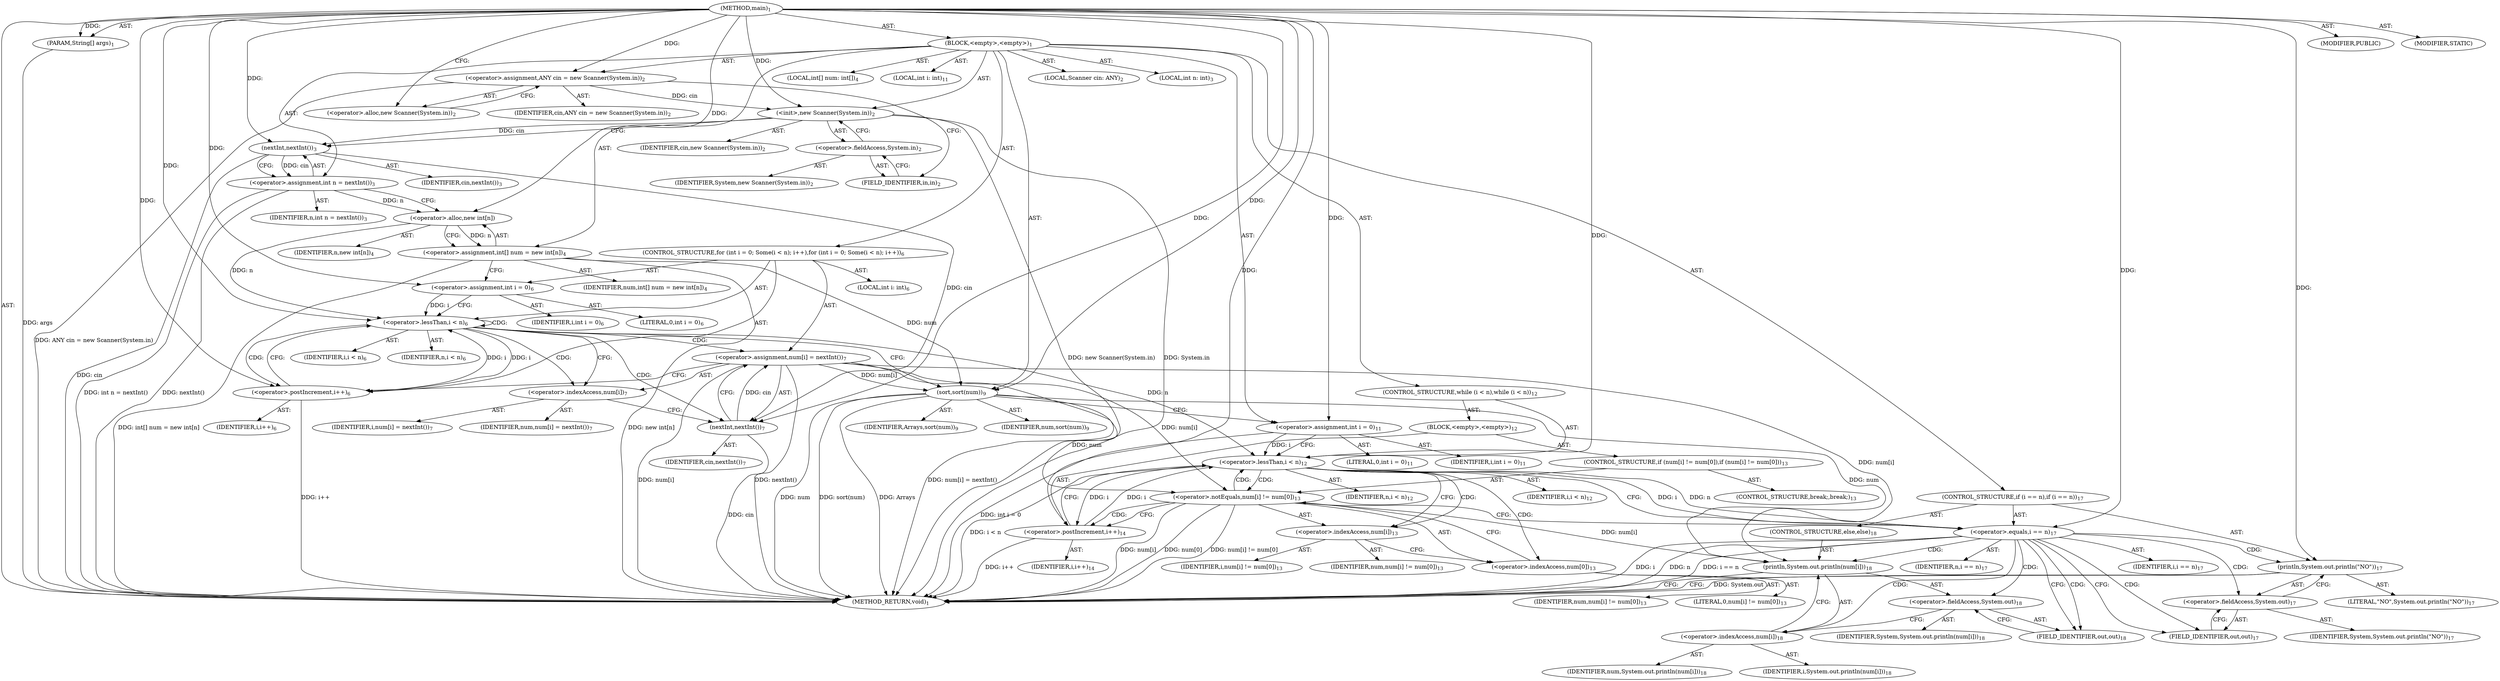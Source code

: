 digraph "main" {  
"19" [label = <(METHOD,main)<SUB>1</SUB>> ]
"20" [label = <(PARAM,String[] args)<SUB>1</SUB>> ]
"21" [label = <(BLOCK,&lt;empty&gt;,&lt;empty&gt;)<SUB>1</SUB>> ]
"4" [label = <(LOCAL,Scanner cin: ANY)<SUB>2</SUB>> ]
"22" [label = <(&lt;operator&gt;.assignment,ANY cin = new Scanner(System.in))<SUB>2</SUB>> ]
"23" [label = <(IDENTIFIER,cin,ANY cin = new Scanner(System.in))<SUB>2</SUB>> ]
"24" [label = <(&lt;operator&gt;.alloc,new Scanner(System.in))<SUB>2</SUB>> ]
"25" [label = <(&lt;init&gt;,new Scanner(System.in))<SUB>2</SUB>> ]
"3" [label = <(IDENTIFIER,cin,new Scanner(System.in))<SUB>2</SUB>> ]
"26" [label = <(&lt;operator&gt;.fieldAccess,System.in)<SUB>2</SUB>> ]
"27" [label = <(IDENTIFIER,System,new Scanner(System.in))<SUB>2</SUB>> ]
"28" [label = <(FIELD_IDENTIFIER,in,in)<SUB>2</SUB>> ]
"29" [label = <(LOCAL,int n: int)<SUB>3</SUB>> ]
"30" [label = <(&lt;operator&gt;.assignment,int n = nextInt())<SUB>3</SUB>> ]
"31" [label = <(IDENTIFIER,n,int n = nextInt())<SUB>3</SUB>> ]
"32" [label = <(nextInt,nextInt())<SUB>3</SUB>> ]
"33" [label = <(IDENTIFIER,cin,nextInt())<SUB>3</SUB>> ]
"34" [label = <(LOCAL,int[] num: int[])<SUB>4</SUB>> ]
"35" [label = <(&lt;operator&gt;.assignment,int[] num = new int[n])<SUB>4</SUB>> ]
"36" [label = <(IDENTIFIER,num,int[] num = new int[n])<SUB>4</SUB>> ]
"37" [label = <(&lt;operator&gt;.alloc,new int[n])> ]
"38" [label = <(IDENTIFIER,n,new int[n])<SUB>4</SUB>> ]
"39" [label = <(CONTROL_STRUCTURE,for (int i = 0; Some(i &lt; n); i++),for (int i = 0; Some(i &lt; n); i++))<SUB>6</SUB>> ]
"40" [label = <(LOCAL,int i: int)<SUB>6</SUB>> ]
"41" [label = <(&lt;operator&gt;.assignment,int i = 0)<SUB>6</SUB>> ]
"42" [label = <(IDENTIFIER,i,int i = 0)<SUB>6</SUB>> ]
"43" [label = <(LITERAL,0,int i = 0)<SUB>6</SUB>> ]
"44" [label = <(&lt;operator&gt;.lessThan,i &lt; n)<SUB>6</SUB>> ]
"45" [label = <(IDENTIFIER,i,i &lt; n)<SUB>6</SUB>> ]
"46" [label = <(IDENTIFIER,n,i &lt; n)<SUB>6</SUB>> ]
"47" [label = <(&lt;operator&gt;.postIncrement,i++)<SUB>6</SUB>> ]
"48" [label = <(IDENTIFIER,i,i++)<SUB>6</SUB>> ]
"49" [label = <(&lt;operator&gt;.assignment,num[i] = nextInt())<SUB>7</SUB>> ]
"50" [label = <(&lt;operator&gt;.indexAccess,num[i])<SUB>7</SUB>> ]
"51" [label = <(IDENTIFIER,num,num[i] = nextInt())<SUB>7</SUB>> ]
"52" [label = <(IDENTIFIER,i,num[i] = nextInt())<SUB>7</SUB>> ]
"53" [label = <(nextInt,nextInt())<SUB>7</SUB>> ]
"54" [label = <(IDENTIFIER,cin,nextInt())<SUB>7</SUB>> ]
"55" [label = <(sort,sort(num))<SUB>9</SUB>> ]
"56" [label = <(IDENTIFIER,Arrays,sort(num))<SUB>9</SUB>> ]
"57" [label = <(IDENTIFIER,num,sort(num))<SUB>9</SUB>> ]
"58" [label = <(LOCAL,int i: int)<SUB>11</SUB>> ]
"59" [label = <(&lt;operator&gt;.assignment,int i = 0)<SUB>11</SUB>> ]
"60" [label = <(IDENTIFIER,i,int i = 0)<SUB>11</SUB>> ]
"61" [label = <(LITERAL,0,int i = 0)<SUB>11</SUB>> ]
"62" [label = <(CONTROL_STRUCTURE,while (i &lt; n),while (i &lt; n))<SUB>12</SUB>> ]
"63" [label = <(&lt;operator&gt;.lessThan,i &lt; n)<SUB>12</SUB>> ]
"64" [label = <(IDENTIFIER,i,i &lt; n)<SUB>12</SUB>> ]
"65" [label = <(IDENTIFIER,n,i &lt; n)<SUB>12</SUB>> ]
"66" [label = <(BLOCK,&lt;empty&gt;,&lt;empty&gt;)<SUB>12</SUB>> ]
"67" [label = <(CONTROL_STRUCTURE,if (num[i] != num[0]),if (num[i] != num[0]))<SUB>13</SUB>> ]
"68" [label = <(&lt;operator&gt;.notEquals,num[i] != num[0])<SUB>13</SUB>> ]
"69" [label = <(&lt;operator&gt;.indexAccess,num[i])<SUB>13</SUB>> ]
"70" [label = <(IDENTIFIER,num,num[i] != num[0])<SUB>13</SUB>> ]
"71" [label = <(IDENTIFIER,i,num[i] != num[0])<SUB>13</SUB>> ]
"72" [label = <(&lt;operator&gt;.indexAccess,num[0])<SUB>13</SUB>> ]
"73" [label = <(IDENTIFIER,num,num[i] != num[0])<SUB>13</SUB>> ]
"74" [label = <(LITERAL,0,num[i] != num[0])<SUB>13</SUB>> ]
"75" [label = <(CONTROL_STRUCTURE,break;,break;)<SUB>13</SUB>> ]
"76" [label = <(&lt;operator&gt;.postIncrement,i++)<SUB>14</SUB>> ]
"77" [label = <(IDENTIFIER,i,i++)<SUB>14</SUB>> ]
"78" [label = <(CONTROL_STRUCTURE,if (i == n),if (i == n))<SUB>17</SUB>> ]
"79" [label = <(&lt;operator&gt;.equals,i == n)<SUB>17</SUB>> ]
"80" [label = <(IDENTIFIER,i,i == n)<SUB>17</SUB>> ]
"81" [label = <(IDENTIFIER,n,i == n)<SUB>17</SUB>> ]
"82" [label = <(println,System.out.println(&quot;NO&quot;))<SUB>17</SUB>> ]
"83" [label = <(&lt;operator&gt;.fieldAccess,System.out)<SUB>17</SUB>> ]
"84" [label = <(IDENTIFIER,System,System.out.println(&quot;NO&quot;))<SUB>17</SUB>> ]
"85" [label = <(FIELD_IDENTIFIER,out,out)<SUB>17</SUB>> ]
"86" [label = <(LITERAL,&quot;NO&quot;,System.out.println(&quot;NO&quot;))<SUB>17</SUB>> ]
"87" [label = <(CONTROL_STRUCTURE,else,else)<SUB>18</SUB>> ]
"88" [label = <(println,System.out.println(num[i]))<SUB>18</SUB>> ]
"89" [label = <(&lt;operator&gt;.fieldAccess,System.out)<SUB>18</SUB>> ]
"90" [label = <(IDENTIFIER,System,System.out.println(num[i]))<SUB>18</SUB>> ]
"91" [label = <(FIELD_IDENTIFIER,out,out)<SUB>18</SUB>> ]
"92" [label = <(&lt;operator&gt;.indexAccess,num[i])<SUB>18</SUB>> ]
"93" [label = <(IDENTIFIER,num,System.out.println(num[i]))<SUB>18</SUB>> ]
"94" [label = <(IDENTIFIER,i,System.out.println(num[i]))<SUB>18</SUB>> ]
"95" [label = <(MODIFIER,PUBLIC)> ]
"96" [label = <(MODIFIER,STATIC)> ]
"97" [label = <(METHOD_RETURN,void)<SUB>1</SUB>> ]
  "19" -> "20"  [ label = "AST: "] 
  "19" -> "21"  [ label = "AST: "] 
  "19" -> "95"  [ label = "AST: "] 
  "19" -> "96"  [ label = "AST: "] 
  "19" -> "97"  [ label = "AST: "] 
  "21" -> "4"  [ label = "AST: "] 
  "21" -> "22"  [ label = "AST: "] 
  "21" -> "25"  [ label = "AST: "] 
  "21" -> "29"  [ label = "AST: "] 
  "21" -> "30"  [ label = "AST: "] 
  "21" -> "34"  [ label = "AST: "] 
  "21" -> "35"  [ label = "AST: "] 
  "21" -> "39"  [ label = "AST: "] 
  "21" -> "55"  [ label = "AST: "] 
  "21" -> "58"  [ label = "AST: "] 
  "21" -> "59"  [ label = "AST: "] 
  "21" -> "62"  [ label = "AST: "] 
  "21" -> "78"  [ label = "AST: "] 
  "22" -> "23"  [ label = "AST: "] 
  "22" -> "24"  [ label = "AST: "] 
  "25" -> "3"  [ label = "AST: "] 
  "25" -> "26"  [ label = "AST: "] 
  "26" -> "27"  [ label = "AST: "] 
  "26" -> "28"  [ label = "AST: "] 
  "30" -> "31"  [ label = "AST: "] 
  "30" -> "32"  [ label = "AST: "] 
  "32" -> "33"  [ label = "AST: "] 
  "35" -> "36"  [ label = "AST: "] 
  "35" -> "37"  [ label = "AST: "] 
  "37" -> "38"  [ label = "AST: "] 
  "39" -> "40"  [ label = "AST: "] 
  "39" -> "41"  [ label = "AST: "] 
  "39" -> "44"  [ label = "AST: "] 
  "39" -> "47"  [ label = "AST: "] 
  "39" -> "49"  [ label = "AST: "] 
  "41" -> "42"  [ label = "AST: "] 
  "41" -> "43"  [ label = "AST: "] 
  "44" -> "45"  [ label = "AST: "] 
  "44" -> "46"  [ label = "AST: "] 
  "47" -> "48"  [ label = "AST: "] 
  "49" -> "50"  [ label = "AST: "] 
  "49" -> "53"  [ label = "AST: "] 
  "50" -> "51"  [ label = "AST: "] 
  "50" -> "52"  [ label = "AST: "] 
  "53" -> "54"  [ label = "AST: "] 
  "55" -> "56"  [ label = "AST: "] 
  "55" -> "57"  [ label = "AST: "] 
  "59" -> "60"  [ label = "AST: "] 
  "59" -> "61"  [ label = "AST: "] 
  "62" -> "63"  [ label = "AST: "] 
  "62" -> "66"  [ label = "AST: "] 
  "63" -> "64"  [ label = "AST: "] 
  "63" -> "65"  [ label = "AST: "] 
  "66" -> "67"  [ label = "AST: "] 
  "66" -> "76"  [ label = "AST: "] 
  "67" -> "68"  [ label = "AST: "] 
  "67" -> "75"  [ label = "AST: "] 
  "68" -> "69"  [ label = "AST: "] 
  "68" -> "72"  [ label = "AST: "] 
  "69" -> "70"  [ label = "AST: "] 
  "69" -> "71"  [ label = "AST: "] 
  "72" -> "73"  [ label = "AST: "] 
  "72" -> "74"  [ label = "AST: "] 
  "76" -> "77"  [ label = "AST: "] 
  "78" -> "79"  [ label = "AST: "] 
  "78" -> "82"  [ label = "AST: "] 
  "78" -> "87"  [ label = "AST: "] 
  "79" -> "80"  [ label = "AST: "] 
  "79" -> "81"  [ label = "AST: "] 
  "82" -> "83"  [ label = "AST: "] 
  "82" -> "86"  [ label = "AST: "] 
  "83" -> "84"  [ label = "AST: "] 
  "83" -> "85"  [ label = "AST: "] 
  "87" -> "88"  [ label = "AST: "] 
  "88" -> "89"  [ label = "AST: "] 
  "88" -> "92"  [ label = "AST: "] 
  "89" -> "90"  [ label = "AST: "] 
  "89" -> "91"  [ label = "AST: "] 
  "92" -> "93"  [ label = "AST: "] 
  "92" -> "94"  [ label = "AST: "] 
  "22" -> "28"  [ label = "CFG: "] 
  "25" -> "32"  [ label = "CFG: "] 
  "30" -> "37"  [ label = "CFG: "] 
  "35" -> "41"  [ label = "CFG: "] 
  "55" -> "59"  [ label = "CFG: "] 
  "59" -> "63"  [ label = "CFG: "] 
  "24" -> "22"  [ label = "CFG: "] 
  "26" -> "25"  [ label = "CFG: "] 
  "32" -> "30"  [ label = "CFG: "] 
  "37" -> "35"  [ label = "CFG: "] 
  "41" -> "44"  [ label = "CFG: "] 
  "44" -> "50"  [ label = "CFG: "] 
  "44" -> "55"  [ label = "CFG: "] 
  "47" -> "44"  [ label = "CFG: "] 
  "49" -> "47"  [ label = "CFG: "] 
  "63" -> "69"  [ label = "CFG: "] 
  "63" -> "79"  [ label = "CFG: "] 
  "79" -> "85"  [ label = "CFG: "] 
  "79" -> "91"  [ label = "CFG: "] 
  "82" -> "97"  [ label = "CFG: "] 
  "28" -> "26"  [ label = "CFG: "] 
  "50" -> "53"  [ label = "CFG: "] 
  "53" -> "49"  [ label = "CFG: "] 
  "76" -> "63"  [ label = "CFG: "] 
  "83" -> "82"  [ label = "CFG: "] 
  "88" -> "97"  [ label = "CFG: "] 
  "68" -> "79"  [ label = "CFG: "] 
  "68" -> "76"  [ label = "CFG: "] 
  "85" -> "83"  [ label = "CFG: "] 
  "89" -> "92"  [ label = "CFG: "] 
  "92" -> "88"  [ label = "CFG: "] 
  "69" -> "72"  [ label = "CFG: "] 
  "72" -> "68"  [ label = "CFG: "] 
  "91" -> "89"  [ label = "CFG: "] 
  "19" -> "24"  [ label = "CFG: "] 
  "20" -> "97"  [ label = "DDG: args"] 
  "22" -> "97"  [ label = "DDG: ANY cin = new Scanner(System.in)"] 
  "25" -> "97"  [ label = "DDG: System.in"] 
  "25" -> "97"  [ label = "DDG: new Scanner(System.in)"] 
  "32" -> "97"  [ label = "DDG: cin"] 
  "30" -> "97"  [ label = "DDG: nextInt()"] 
  "30" -> "97"  [ label = "DDG: int n = nextInt()"] 
  "35" -> "97"  [ label = "DDG: new int[n]"] 
  "35" -> "97"  [ label = "DDG: int[] num = new int[n]"] 
  "55" -> "97"  [ label = "DDG: num"] 
  "55" -> "97"  [ label = "DDG: sort(num)"] 
  "59" -> "97"  [ label = "DDG: int i = 0"] 
  "63" -> "97"  [ label = "DDG: i &lt; n"] 
  "68" -> "97"  [ label = "DDG: num[i]"] 
  "68" -> "97"  [ label = "DDG: num[0]"] 
  "68" -> "97"  [ label = "DDG: num[i] != num[0]"] 
  "76" -> "97"  [ label = "DDG: i++"] 
  "79" -> "97"  [ label = "DDG: i"] 
  "79" -> "97"  [ label = "DDG: n"] 
  "79" -> "97"  [ label = "DDG: i == n"] 
  "82" -> "97"  [ label = "DDG: System.out"] 
  "49" -> "97"  [ label = "DDG: num[i]"] 
  "53" -> "97"  [ label = "DDG: cin"] 
  "49" -> "97"  [ label = "DDG: nextInt()"] 
  "49" -> "97"  [ label = "DDG: num[i] = nextInt()"] 
  "47" -> "97"  [ label = "DDG: i++"] 
  "55" -> "97"  [ label = "DDG: Arrays"] 
  "19" -> "20"  [ label = "DDG: "] 
  "19" -> "22"  [ label = "DDG: "] 
  "32" -> "30"  [ label = "DDG: cin"] 
  "37" -> "35"  [ label = "DDG: n"] 
  "19" -> "59"  [ label = "DDG: "] 
  "22" -> "25"  [ label = "DDG: cin"] 
  "19" -> "25"  [ label = "DDG: "] 
  "19" -> "41"  [ label = "DDG: "] 
  "53" -> "49"  [ label = "DDG: cin"] 
  "19" -> "55"  [ label = "DDG: "] 
  "35" -> "55"  [ label = "DDG: num"] 
  "49" -> "55"  [ label = "DDG: num[i]"] 
  "25" -> "32"  [ label = "DDG: cin"] 
  "19" -> "32"  [ label = "DDG: "] 
  "30" -> "37"  [ label = "DDG: n"] 
  "19" -> "37"  [ label = "DDG: "] 
  "41" -> "44"  [ label = "DDG: i"] 
  "47" -> "44"  [ label = "DDG: i"] 
  "19" -> "44"  [ label = "DDG: "] 
  "37" -> "44"  [ label = "DDG: n"] 
  "44" -> "47"  [ label = "DDG: i"] 
  "19" -> "47"  [ label = "DDG: "] 
  "59" -> "63"  [ label = "DDG: i"] 
  "76" -> "63"  [ label = "DDG: i"] 
  "19" -> "63"  [ label = "DDG: "] 
  "44" -> "63"  [ label = "DDG: n"] 
  "63" -> "79"  [ label = "DDG: i"] 
  "19" -> "79"  [ label = "DDG: "] 
  "63" -> "79"  [ label = "DDG: n"] 
  "19" -> "82"  [ label = "DDG: "] 
  "32" -> "53"  [ label = "DDG: cin"] 
  "19" -> "53"  [ label = "DDG: "] 
  "63" -> "76"  [ label = "DDG: i"] 
  "19" -> "76"  [ label = "DDG: "] 
  "55" -> "88"  [ label = "DDG: num"] 
  "68" -> "88"  [ label = "DDG: num[i]"] 
  "49" -> "88"  [ label = "DDG: num[i]"] 
  "55" -> "68"  [ label = "DDG: num"] 
  "49" -> "68"  [ label = "DDG: num[i]"] 
  "44" -> "47"  [ label = "CDG: "] 
  "44" -> "49"  [ label = "CDG: "] 
  "44" -> "53"  [ label = "CDG: "] 
  "44" -> "50"  [ label = "CDG: "] 
  "44" -> "44"  [ label = "CDG: "] 
  "63" -> "68"  [ label = "CDG: "] 
  "63" -> "72"  [ label = "CDG: "] 
  "63" -> "69"  [ label = "CDG: "] 
  "79" -> "83"  [ label = "CDG: "] 
  "79" -> "89"  [ label = "CDG: "] 
  "79" -> "85"  [ label = "CDG: "] 
  "79" -> "88"  [ label = "CDG: "] 
  "79" -> "92"  [ label = "CDG: "] 
  "79" -> "91"  [ label = "CDG: "] 
  "79" -> "82"  [ label = "CDG: "] 
  "68" -> "63"  [ label = "CDG: "] 
  "68" -> "76"  [ label = "CDG: "] 
}
